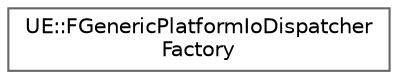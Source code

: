 digraph "Graphical Class Hierarchy"
{
 // INTERACTIVE_SVG=YES
 // LATEX_PDF_SIZE
  bgcolor="transparent";
  edge [fontname=Helvetica,fontsize=10,labelfontname=Helvetica,labelfontsize=10];
  node [fontname=Helvetica,fontsize=10,shape=box,height=0.2,width=0.4];
  rankdir="LR";
  Node0 [id="Node000000",label="UE::FGenericPlatformIoDispatcher\lFactory",height=0.2,width=0.4,color="grey40", fillcolor="white", style="filled",URL="$d4/d57/classUE_1_1FGenericPlatformIoDispatcherFactory.html",tooltip=" "];
}
